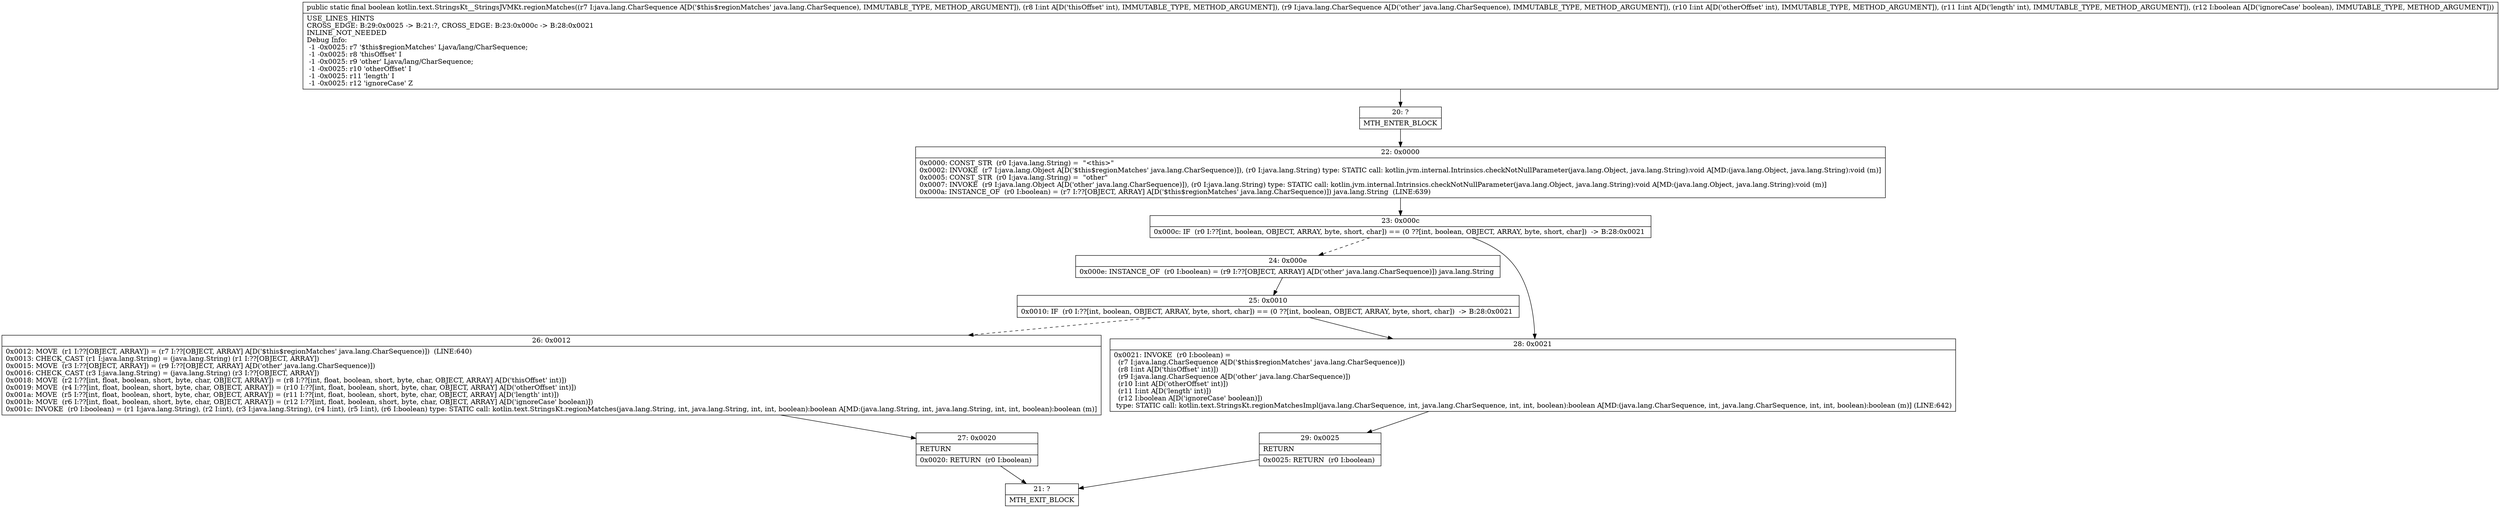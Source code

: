 digraph "CFG forkotlin.text.StringsKt__StringsJVMKt.regionMatches(Ljava\/lang\/CharSequence;ILjava\/lang\/CharSequence;IIZ)Z" {
Node_20 [shape=record,label="{20\:\ ?|MTH_ENTER_BLOCK\l}"];
Node_22 [shape=record,label="{22\:\ 0x0000|0x0000: CONST_STR  (r0 I:java.lang.String) =  \"\<this\>\" \l0x0002: INVOKE  (r7 I:java.lang.Object A[D('$this$regionMatches' java.lang.CharSequence)]), (r0 I:java.lang.String) type: STATIC call: kotlin.jvm.internal.Intrinsics.checkNotNullParameter(java.lang.Object, java.lang.String):void A[MD:(java.lang.Object, java.lang.String):void (m)]\l0x0005: CONST_STR  (r0 I:java.lang.String) =  \"other\" \l0x0007: INVOKE  (r9 I:java.lang.Object A[D('other' java.lang.CharSequence)]), (r0 I:java.lang.String) type: STATIC call: kotlin.jvm.internal.Intrinsics.checkNotNullParameter(java.lang.Object, java.lang.String):void A[MD:(java.lang.Object, java.lang.String):void (m)]\l0x000a: INSTANCE_OF  (r0 I:boolean) = (r7 I:??[OBJECT, ARRAY] A[D('$this$regionMatches' java.lang.CharSequence)]) java.lang.String  (LINE:639)\l}"];
Node_23 [shape=record,label="{23\:\ 0x000c|0x000c: IF  (r0 I:??[int, boolean, OBJECT, ARRAY, byte, short, char]) == (0 ??[int, boolean, OBJECT, ARRAY, byte, short, char])  \-\> B:28:0x0021 \l}"];
Node_24 [shape=record,label="{24\:\ 0x000e|0x000e: INSTANCE_OF  (r0 I:boolean) = (r9 I:??[OBJECT, ARRAY] A[D('other' java.lang.CharSequence)]) java.lang.String \l}"];
Node_25 [shape=record,label="{25\:\ 0x0010|0x0010: IF  (r0 I:??[int, boolean, OBJECT, ARRAY, byte, short, char]) == (0 ??[int, boolean, OBJECT, ARRAY, byte, short, char])  \-\> B:28:0x0021 \l}"];
Node_26 [shape=record,label="{26\:\ 0x0012|0x0012: MOVE  (r1 I:??[OBJECT, ARRAY]) = (r7 I:??[OBJECT, ARRAY] A[D('$this$regionMatches' java.lang.CharSequence)])  (LINE:640)\l0x0013: CHECK_CAST (r1 I:java.lang.String) = (java.lang.String) (r1 I:??[OBJECT, ARRAY]) \l0x0015: MOVE  (r3 I:??[OBJECT, ARRAY]) = (r9 I:??[OBJECT, ARRAY] A[D('other' java.lang.CharSequence)]) \l0x0016: CHECK_CAST (r3 I:java.lang.String) = (java.lang.String) (r3 I:??[OBJECT, ARRAY]) \l0x0018: MOVE  (r2 I:??[int, float, boolean, short, byte, char, OBJECT, ARRAY]) = (r8 I:??[int, float, boolean, short, byte, char, OBJECT, ARRAY] A[D('thisOffset' int)]) \l0x0019: MOVE  (r4 I:??[int, float, boolean, short, byte, char, OBJECT, ARRAY]) = (r10 I:??[int, float, boolean, short, byte, char, OBJECT, ARRAY] A[D('otherOffset' int)]) \l0x001a: MOVE  (r5 I:??[int, float, boolean, short, byte, char, OBJECT, ARRAY]) = (r11 I:??[int, float, boolean, short, byte, char, OBJECT, ARRAY] A[D('length' int)]) \l0x001b: MOVE  (r6 I:??[int, float, boolean, short, byte, char, OBJECT, ARRAY]) = (r12 I:??[int, float, boolean, short, byte, char, OBJECT, ARRAY] A[D('ignoreCase' boolean)]) \l0x001c: INVOKE  (r0 I:boolean) = (r1 I:java.lang.String), (r2 I:int), (r3 I:java.lang.String), (r4 I:int), (r5 I:int), (r6 I:boolean) type: STATIC call: kotlin.text.StringsKt.regionMatches(java.lang.String, int, java.lang.String, int, int, boolean):boolean A[MD:(java.lang.String, int, java.lang.String, int, int, boolean):boolean (m)]\l}"];
Node_27 [shape=record,label="{27\:\ 0x0020|RETURN\l|0x0020: RETURN  (r0 I:boolean) \l}"];
Node_21 [shape=record,label="{21\:\ ?|MTH_EXIT_BLOCK\l}"];
Node_28 [shape=record,label="{28\:\ 0x0021|0x0021: INVOKE  (r0 I:boolean) = \l  (r7 I:java.lang.CharSequence A[D('$this$regionMatches' java.lang.CharSequence)])\l  (r8 I:int A[D('thisOffset' int)])\l  (r9 I:java.lang.CharSequence A[D('other' java.lang.CharSequence)])\l  (r10 I:int A[D('otherOffset' int)])\l  (r11 I:int A[D('length' int)])\l  (r12 I:boolean A[D('ignoreCase' boolean)])\l type: STATIC call: kotlin.text.StringsKt.regionMatchesImpl(java.lang.CharSequence, int, java.lang.CharSequence, int, int, boolean):boolean A[MD:(java.lang.CharSequence, int, java.lang.CharSequence, int, int, boolean):boolean (m)] (LINE:642)\l}"];
Node_29 [shape=record,label="{29\:\ 0x0025|RETURN\l|0x0025: RETURN  (r0 I:boolean) \l}"];
MethodNode[shape=record,label="{public static final boolean kotlin.text.StringsKt__StringsJVMKt.regionMatches((r7 I:java.lang.CharSequence A[D('$this$regionMatches' java.lang.CharSequence), IMMUTABLE_TYPE, METHOD_ARGUMENT]), (r8 I:int A[D('thisOffset' int), IMMUTABLE_TYPE, METHOD_ARGUMENT]), (r9 I:java.lang.CharSequence A[D('other' java.lang.CharSequence), IMMUTABLE_TYPE, METHOD_ARGUMENT]), (r10 I:int A[D('otherOffset' int), IMMUTABLE_TYPE, METHOD_ARGUMENT]), (r11 I:int A[D('length' int), IMMUTABLE_TYPE, METHOD_ARGUMENT]), (r12 I:boolean A[D('ignoreCase' boolean), IMMUTABLE_TYPE, METHOD_ARGUMENT]))  | USE_LINES_HINTS\lCROSS_EDGE: B:29:0x0025 \-\> B:21:?, CROSS_EDGE: B:23:0x000c \-\> B:28:0x0021\lINLINE_NOT_NEEDED\lDebug Info:\l  \-1 \-0x0025: r7 '$this$regionMatches' Ljava\/lang\/CharSequence;\l  \-1 \-0x0025: r8 'thisOffset' I\l  \-1 \-0x0025: r9 'other' Ljava\/lang\/CharSequence;\l  \-1 \-0x0025: r10 'otherOffset' I\l  \-1 \-0x0025: r11 'length' I\l  \-1 \-0x0025: r12 'ignoreCase' Z\l}"];
MethodNode -> Node_20;Node_20 -> Node_22;
Node_22 -> Node_23;
Node_23 -> Node_24[style=dashed];
Node_23 -> Node_28;
Node_24 -> Node_25;
Node_25 -> Node_26[style=dashed];
Node_25 -> Node_28;
Node_26 -> Node_27;
Node_27 -> Node_21;
Node_28 -> Node_29;
Node_29 -> Node_21;
}

